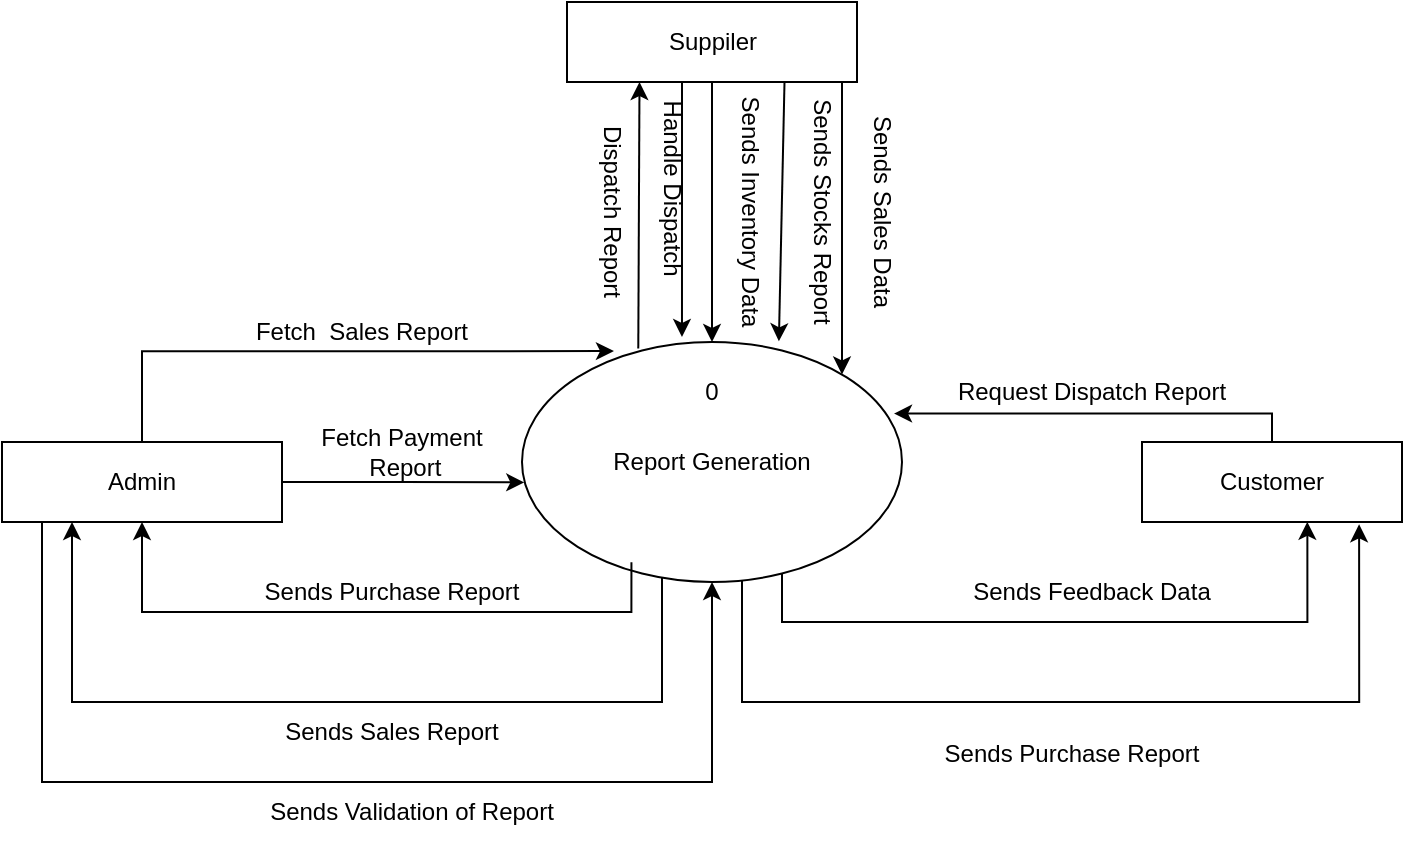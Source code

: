 <mxfile version="26.0.4">
  <diagram name="Page-1" id="zuN4yHG53Kgcn2PTzHZ4">
    <mxGraphModel dx="1226" dy="604" grid="1" gridSize="10" guides="1" tooltips="1" connect="1" arrows="1" fold="1" page="1" pageScale="1" pageWidth="827" pageHeight="1169" math="0" shadow="0">
      <root>
        <mxCell id="0" />
        <mxCell id="1" parent="0" />
        <mxCell id="9hTT-3QMh48o3hA_7Nlj-1" value="Admin" style="rounded=0;whiteSpace=wrap;html=1;" vertex="1" parent="1">
          <mxGeometry x="100" y="240" width="140" height="40" as="geometry" />
        </mxCell>
        <mxCell id="9hTT-3QMh48o3hA_7Nlj-15" style="edgeStyle=orthogonalEdgeStyle;rounded=0;orthogonalLoop=1;jettySize=auto;html=1;entryX=0.25;entryY=1;entryDx=0;entryDy=0;" edge="1" parent="1" source="9hTT-3QMh48o3hA_7Nlj-2" target="9hTT-3QMh48o3hA_7Nlj-1">
          <mxGeometry relative="1" as="geometry">
            <Array as="points">
              <mxPoint x="430" y="370" />
              <mxPoint x="135" y="370" />
            </Array>
          </mxGeometry>
        </mxCell>
        <mxCell id="9hTT-3QMh48o3hA_7Nlj-2" value="Report Generation" style="ellipse;whiteSpace=wrap;html=1;" vertex="1" parent="1">
          <mxGeometry x="360" y="190" width="190" height="120" as="geometry" />
        </mxCell>
        <mxCell id="9hTT-3QMh48o3hA_7Nlj-3" value="0" style="text;html=1;align=center;verticalAlign=middle;whiteSpace=wrap;rounded=0;" vertex="1" parent="1">
          <mxGeometry x="425" y="200" width="60" height="30" as="geometry" />
        </mxCell>
        <mxCell id="9hTT-3QMh48o3hA_7Nlj-19" style="edgeStyle=orthogonalEdgeStyle;rounded=0;orthogonalLoop=1;jettySize=auto;html=1;" edge="1" parent="1" source="9hTT-3QMh48o3hA_7Nlj-4" target="9hTT-3QMh48o3hA_7Nlj-2">
          <mxGeometry relative="1" as="geometry">
            <Array as="points">
              <mxPoint x="520" y="150" />
              <mxPoint x="520" y="150" />
            </Array>
          </mxGeometry>
        </mxCell>
        <mxCell id="9hTT-3QMh48o3hA_7Nlj-22" style="edgeStyle=orthogonalEdgeStyle;rounded=0;orthogonalLoop=1;jettySize=auto;html=1;entryX=0.5;entryY=0;entryDx=0;entryDy=0;" edge="1" parent="1" source="9hTT-3QMh48o3hA_7Nlj-4" target="9hTT-3QMh48o3hA_7Nlj-2">
          <mxGeometry relative="1" as="geometry" />
        </mxCell>
        <mxCell id="9hTT-3QMh48o3hA_7Nlj-34" style="edgeStyle=orthogonalEdgeStyle;rounded=0;orthogonalLoop=1;jettySize=auto;html=1;entryX=0.421;entryY=-0.021;entryDx=0;entryDy=0;entryPerimeter=0;" edge="1" parent="1" source="9hTT-3QMh48o3hA_7Nlj-4" target="9hTT-3QMh48o3hA_7Nlj-2">
          <mxGeometry relative="1" as="geometry">
            <mxPoint x="440" y="180" as="targetPoint" />
            <Array as="points">
              <mxPoint x="440" y="100" />
              <mxPoint x="440" y="100" />
            </Array>
          </mxGeometry>
        </mxCell>
        <mxCell id="9hTT-3QMh48o3hA_7Nlj-4" value="Suppiler" style="rounded=0;whiteSpace=wrap;html=1;" vertex="1" parent="1">
          <mxGeometry x="382.5" y="20" width="145" height="40" as="geometry" />
        </mxCell>
        <mxCell id="9hTT-3QMh48o3hA_7Nlj-6" value="Customer" style="rounded=0;whiteSpace=wrap;html=1;" vertex="1" parent="1">
          <mxGeometry x="670" y="240" width="130" height="40" as="geometry" />
        </mxCell>
        <mxCell id="9hTT-3QMh48o3hA_7Nlj-7" style="edgeStyle=orthogonalEdgeStyle;rounded=0;orthogonalLoop=1;jettySize=auto;html=1;entryX=0.242;entryY=0.038;entryDx=0;entryDy=0;entryPerimeter=0;" edge="1" parent="1" source="9hTT-3QMh48o3hA_7Nlj-1" target="9hTT-3QMh48o3hA_7Nlj-2">
          <mxGeometry relative="1" as="geometry">
            <Array as="points">
              <mxPoint x="170" y="195" />
            </Array>
          </mxGeometry>
        </mxCell>
        <mxCell id="9hTT-3QMh48o3hA_7Nlj-8" value="Fetch&amp;nbsp; Sales Report" style="text;html=1;align=center;verticalAlign=middle;whiteSpace=wrap;rounded=0;" vertex="1" parent="1">
          <mxGeometry x="190" y="170" width="180" height="30" as="geometry" />
        </mxCell>
        <mxCell id="9hTT-3QMh48o3hA_7Nlj-11" style="edgeStyle=orthogonalEdgeStyle;rounded=0;orthogonalLoop=1;jettySize=auto;html=1;entryX=0.006;entryY=0.585;entryDx=0;entryDy=0;entryPerimeter=0;" edge="1" parent="1" source="9hTT-3QMh48o3hA_7Nlj-1" target="9hTT-3QMh48o3hA_7Nlj-2">
          <mxGeometry relative="1" as="geometry" />
        </mxCell>
        <mxCell id="9hTT-3QMh48o3hA_7Nlj-12" value="Fetch Payment&lt;div&gt;&amp;nbsp;Report&lt;/div&gt;" style="text;html=1;align=center;verticalAlign=middle;whiteSpace=wrap;rounded=0;" vertex="1" parent="1">
          <mxGeometry x="230" y="230" width="140" height="30" as="geometry" />
        </mxCell>
        <mxCell id="9hTT-3QMh48o3hA_7Nlj-13" style="edgeStyle=orthogonalEdgeStyle;rounded=0;orthogonalLoop=1;jettySize=auto;html=1;entryX=0.5;entryY=1;entryDx=0;entryDy=0;exitX=0.288;exitY=0.918;exitDx=0;exitDy=0;exitPerimeter=0;" edge="1" parent="1" source="9hTT-3QMh48o3hA_7Nlj-2" target="9hTT-3QMh48o3hA_7Nlj-1">
          <mxGeometry relative="1" as="geometry">
            <mxPoint x="387.847" y="325" as="sourcePoint" />
            <mxPoint x="172.16" y="310" as="targetPoint" />
            <Array as="points">
              <mxPoint x="415" y="325" />
              <mxPoint x="170" y="325" />
            </Array>
          </mxGeometry>
        </mxCell>
        <mxCell id="9hTT-3QMh48o3hA_7Nlj-14" value="Sends Purchase Report" style="text;html=1;align=center;verticalAlign=middle;whiteSpace=wrap;rounded=0;" vertex="1" parent="1">
          <mxGeometry x="220" y="300" width="150" height="30" as="geometry" />
        </mxCell>
        <mxCell id="9hTT-3QMh48o3hA_7Nlj-16" value="Sends Sales Report" style="text;html=1;align=center;verticalAlign=middle;whiteSpace=wrap;rounded=0;" vertex="1" parent="1">
          <mxGeometry x="220" y="370" width="150" height="30" as="geometry" />
        </mxCell>
        <mxCell id="9hTT-3QMh48o3hA_7Nlj-17" style="edgeStyle=orthogonalEdgeStyle;rounded=0;orthogonalLoop=1;jettySize=auto;html=1;entryX=0.5;entryY=1;entryDx=0;entryDy=0;" edge="1" parent="1" target="9hTT-3QMh48o3hA_7Nlj-2">
          <mxGeometry relative="1" as="geometry">
            <mxPoint x="120" y="280" as="sourcePoint" />
            <Array as="points">
              <mxPoint x="135" y="280" />
              <mxPoint x="120" y="280" />
              <mxPoint x="120" y="410" />
              <mxPoint x="455" y="410" />
            </Array>
          </mxGeometry>
        </mxCell>
        <mxCell id="9hTT-3QMh48o3hA_7Nlj-18" value="Sends Validation of Report" style="text;html=1;align=center;verticalAlign=middle;whiteSpace=wrap;rounded=0;" vertex="1" parent="1">
          <mxGeometry x="210" y="410" width="190" height="30" as="geometry" />
        </mxCell>
        <mxCell id="9hTT-3QMh48o3hA_7Nlj-21" value="Sends Sales Data" style="text;html=1;align=center;verticalAlign=middle;whiteSpace=wrap;rounded=0;rotation=90;" vertex="1" parent="1">
          <mxGeometry x="480" y="110" width="120" height="30" as="geometry" />
        </mxCell>
        <mxCell id="9hTT-3QMh48o3hA_7Nlj-23" value="Sends Inventory Data" style="text;html=1;align=center;verticalAlign=middle;whiteSpace=wrap;rounded=0;rotation=90;" vertex="1" parent="1">
          <mxGeometry x="414" y="110" width="120" height="30" as="geometry" />
        </mxCell>
        <mxCell id="9hTT-3QMh48o3hA_7Nlj-24" value="" style="endArrow=classic;html=1;rounded=0;exitX=0.75;exitY=1;exitDx=0;exitDy=0;entryX=0.676;entryY=-0.003;entryDx=0;entryDy=0;entryPerimeter=0;" edge="1" parent="1" source="9hTT-3QMh48o3hA_7Nlj-4" target="9hTT-3QMh48o3hA_7Nlj-2">
          <mxGeometry width="50" height="50" relative="1" as="geometry">
            <mxPoint x="850" y="20" as="sourcePoint" />
            <mxPoint x="900" y="-30" as="targetPoint" />
          </mxGeometry>
        </mxCell>
        <mxCell id="9hTT-3QMh48o3hA_7Nlj-25" value="Sends Stocks Report" style="text;html=1;align=center;verticalAlign=middle;whiteSpace=wrap;rounded=0;rotation=90;" vertex="1" parent="1">
          <mxGeometry x="440" y="110" width="140" height="30" as="geometry" />
        </mxCell>
        <mxCell id="9hTT-3QMh48o3hA_7Nlj-26" style="edgeStyle=orthogonalEdgeStyle;rounded=0;orthogonalLoop=1;jettySize=auto;html=1;entryX=0.979;entryY=0.298;entryDx=0;entryDy=0;entryPerimeter=0;" edge="1" parent="1" source="9hTT-3QMh48o3hA_7Nlj-6" target="9hTT-3QMh48o3hA_7Nlj-2">
          <mxGeometry relative="1" as="geometry">
            <Array as="points">
              <mxPoint x="735" y="226" />
            </Array>
          </mxGeometry>
        </mxCell>
        <mxCell id="9hTT-3QMh48o3hA_7Nlj-27" value="Request Dispatch Report" style="text;html=1;align=center;verticalAlign=middle;whiteSpace=wrap;rounded=0;" vertex="1" parent="1">
          <mxGeometry x="550" y="200" width="190" height="30" as="geometry" />
        </mxCell>
        <mxCell id="9hTT-3QMh48o3hA_7Nlj-28" style="edgeStyle=orthogonalEdgeStyle;rounded=0;orthogonalLoop=1;jettySize=auto;html=1;entryX=0.636;entryY=0.998;entryDx=0;entryDy=0;entryPerimeter=0;" edge="1" parent="1" source="9hTT-3QMh48o3hA_7Nlj-2" target="9hTT-3QMh48o3hA_7Nlj-6">
          <mxGeometry relative="1" as="geometry">
            <Array as="points">
              <mxPoint x="490" y="330" />
              <mxPoint x="753" y="330" />
            </Array>
          </mxGeometry>
        </mxCell>
        <mxCell id="9hTT-3QMh48o3hA_7Nlj-29" value="Sends Feedback Data" style="text;html=1;align=center;verticalAlign=middle;whiteSpace=wrap;rounded=0;" vertex="1" parent="1">
          <mxGeometry x="565" y="300" width="160" height="30" as="geometry" />
        </mxCell>
        <mxCell id="9hTT-3QMh48o3hA_7Nlj-30" style="edgeStyle=orthogonalEdgeStyle;rounded=0;orthogonalLoop=1;jettySize=auto;html=1;entryX=0.835;entryY=1.029;entryDx=0;entryDy=0;entryPerimeter=0;" edge="1" parent="1" source="9hTT-3QMh48o3hA_7Nlj-2" target="9hTT-3QMh48o3hA_7Nlj-6">
          <mxGeometry relative="1" as="geometry">
            <Array as="points">
              <mxPoint x="470" y="370" />
              <mxPoint x="779" y="370" />
            </Array>
          </mxGeometry>
        </mxCell>
        <mxCell id="9hTT-3QMh48o3hA_7Nlj-35" value="Handle Dispatch&amp;nbsp;" style="text;html=1;align=center;verticalAlign=middle;whiteSpace=wrap;rounded=0;rotation=90;" vertex="1" parent="1">
          <mxGeometry x="370" y="100" width="130" height="30" as="geometry" />
        </mxCell>
        <mxCell id="9hTT-3QMh48o3hA_7Nlj-37" value="" style="endArrow=none;html=1;rounded=0;exitX=0.25;exitY=1;exitDx=0;exitDy=0;entryX=0.306;entryY=0.027;entryDx=0;entryDy=0;entryPerimeter=0;startArrow=classic;startFill=1;endFill=0;" edge="1" parent="1" source="9hTT-3QMh48o3hA_7Nlj-4" target="9hTT-3QMh48o3hA_7Nlj-2">
          <mxGeometry width="50" height="50" relative="1" as="geometry">
            <mxPoint x="340" y="180" as="sourcePoint" />
            <mxPoint x="390" y="130" as="targetPoint" />
          </mxGeometry>
        </mxCell>
        <mxCell id="9hTT-3QMh48o3hA_7Nlj-38" value="Dispatch Report" style="text;html=1;align=center;verticalAlign=middle;whiteSpace=wrap;rounded=0;rotation=90;" vertex="1" parent="1">
          <mxGeometry x="350" y="110" width="110" height="30" as="geometry" />
        </mxCell>
        <mxCell id="9hTT-3QMh48o3hA_7Nlj-39" value="Sends Purchase Report" style="text;html=1;align=center;verticalAlign=middle;whiteSpace=wrap;rounded=0;" vertex="1" parent="1">
          <mxGeometry x="570" y="381" width="130" height="30" as="geometry" />
        </mxCell>
      </root>
    </mxGraphModel>
  </diagram>
</mxfile>
